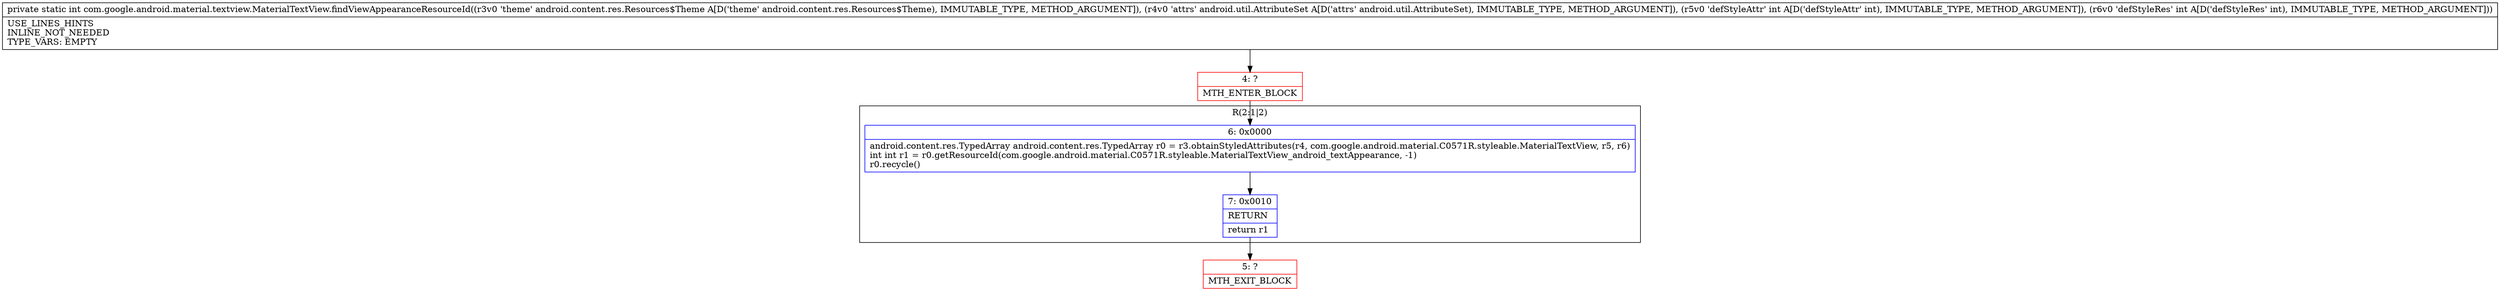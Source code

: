 digraph "CFG forcom.google.android.material.textview.MaterialTextView.findViewAppearanceResourceId(Landroid\/content\/res\/Resources$Theme;Landroid\/util\/AttributeSet;II)I" {
subgraph cluster_Region_761737746 {
label = "R(2:1|2)";
node [shape=record,color=blue];
Node_6 [shape=record,label="{6\:\ 0x0000|android.content.res.TypedArray android.content.res.TypedArray r0 = r3.obtainStyledAttributes(r4, com.google.android.material.C0571R.styleable.MaterialTextView, r5, r6)\lint int r1 = r0.getResourceId(com.google.android.material.C0571R.styleable.MaterialTextView_android_textAppearance, \-1)\lr0.recycle()\l}"];
Node_7 [shape=record,label="{7\:\ 0x0010|RETURN\l|return r1\l}"];
}
Node_4 [shape=record,color=red,label="{4\:\ ?|MTH_ENTER_BLOCK\l}"];
Node_5 [shape=record,color=red,label="{5\:\ ?|MTH_EXIT_BLOCK\l}"];
MethodNode[shape=record,label="{private static int com.google.android.material.textview.MaterialTextView.findViewAppearanceResourceId((r3v0 'theme' android.content.res.Resources$Theme A[D('theme' android.content.res.Resources$Theme), IMMUTABLE_TYPE, METHOD_ARGUMENT]), (r4v0 'attrs' android.util.AttributeSet A[D('attrs' android.util.AttributeSet), IMMUTABLE_TYPE, METHOD_ARGUMENT]), (r5v0 'defStyleAttr' int A[D('defStyleAttr' int), IMMUTABLE_TYPE, METHOD_ARGUMENT]), (r6v0 'defStyleRes' int A[D('defStyleRes' int), IMMUTABLE_TYPE, METHOD_ARGUMENT]))  | USE_LINES_HINTS\lINLINE_NOT_NEEDED\lTYPE_VARS: EMPTY\l}"];
MethodNode -> Node_4;Node_6 -> Node_7;
Node_7 -> Node_5;
Node_4 -> Node_6;
}

